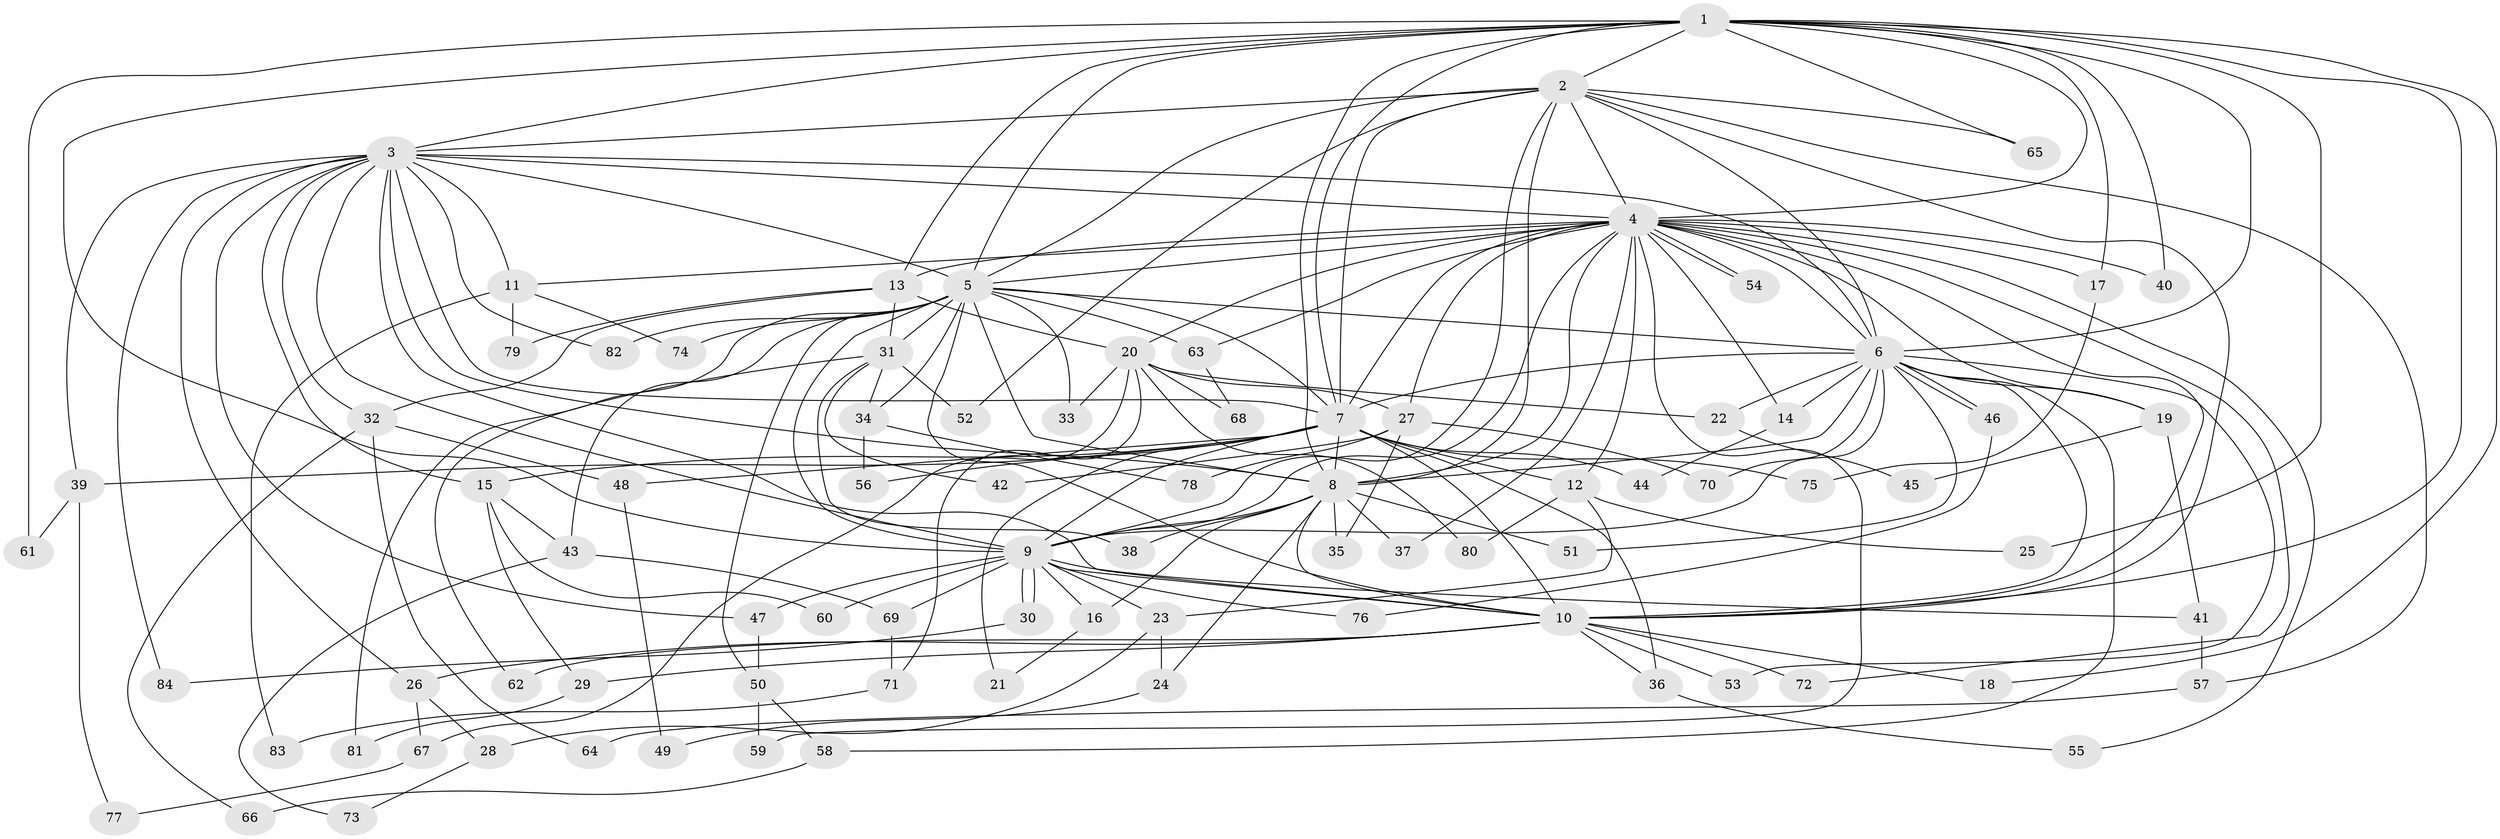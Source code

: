 // coarse degree distribution, {20: 0.01639344262295082, 18: 0.03278688524590164, 15: 0.01639344262295082, 14: 0.01639344262295082, 12: 0.03278688524590164, 22: 0.01639344262295082, 5: 0.04918032786885246, 6: 0.03278688524590164, 3: 0.26229508196721313, 7: 0.03278688524590164, 2: 0.4262295081967213, 4: 0.06557377049180328}
// Generated by graph-tools (version 1.1) at 2025/41/03/06/25 10:41:37]
// undirected, 84 vertices, 193 edges
graph export_dot {
graph [start="1"]
  node [color=gray90,style=filled];
  1;
  2;
  3;
  4;
  5;
  6;
  7;
  8;
  9;
  10;
  11;
  12;
  13;
  14;
  15;
  16;
  17;
  18;
  19;
  20;
  21;
  22;
  23;
  24;
  25;
  26;
  27;
  28;
  29;
  30;
  31;
  32;
  33;
  34;
  35;
  36;
  37;
  38;
  39;
  40;
  41;
  42;
  43;
  44;
  45;
  46;
  47;
  48;
  49;
  50;
  51;
  52;
  53;
  54;
  55;
  56;
  57;
  58;
  59;
  60;
  61;
  62;
  63;
  64;
  65;
  66;
  67;
  68;
  69;
  70;
  71;
  72;
  73;
  74;
  75;
  76;
  77;
  78;
  79;
  80;
  81;
  82;
  83;
  84;
  1 -- 2;
  1 -- 3;
  1 -- 4;
  1 -- 5;
  1 -- 6;
  1 -- 7;
  1 -- 8;
  1 -- 9;
  1 -- 10;
  1 -- 13;
  1 -- 17;
  1 -- 18;
  1 -- 25;
  1 -- 40;
  1 -- 61;
  1 -- 65;
  2 -- 3;
  2 -- 4;
  2 -- 5;
  2 -- 6;
  2 -- 7;
  2 -- 8;
  2 -- 9;
  2 -- 10;
  2 -- 52;
  2 -- 57;
  2 -- 65;
  3 -- 4;
  3 -- 5;
  3 -- 6;
  3 -- 7;
  3 -- 8;
  3 -- 9;
  3 -- 10;
  3 -- 11;
  3 -- 15;
  3 -- 26;
  3 -- 32;
  3 -- 39;
  3 -- 47;
  3 -- 82;
  3 -- 84;
  4 -- 5;
  4 -- 6;
  4 -- 7;
  4 -- 8;
  4 -- 9;
  4 -- 10;
  4 -- 11;
  4 -- 12;
  4 -- 13;
  4 -- 14;
  4 -- 17;
  4 -- 19;
  4 -- 20;
  4 -- 27;
  4 -- 37;
  4 -- 40;
  4 -- 54;
  4 -- 54;
  4 -- 55;
  4 -- 59;
  4 -- 63;
  4 -- 72;
  5 -- 6;
  5 -- 7;
  5 -- 8;
  5 -- 9;
  5 -- 10;
  5 -- 31;
  5 -- 33;
  5 -- 34;
  5 -- 43;
  5 -- 50;
  5 -- 63;
  5 -- 74;
  5 -- 81;
  5 -- 82;
  6 -- 7;
  6 -- 8;
  6 -- 9;
  6 -- 10;
  6 -- 14;
  6 -- 19;
  6 -- 22;
  6 -- 46;
  6 -- 46;
  6 -- 51;
  6 -- 53;
  6 -- 58;
  6 -- 70;
  7 -- 8;
  7 -- 9;
  7 -- 10;
  7 -- 12;
  7 -- 15;
  7 -- 21;
  7 -- 36;
  7 -- 39;
  7 -- 44;
  7 -- 48;
  7 -- 56;
  7 -- 75;
  8 -- 9;
  8 -- 10;
  8 -- 16;
  8 -- 24;
  8 -- 35;
  8 -- 37;
  8 -- 38;
  8 -- 51;
  9 -- 10;
  9 -- 16;
  9 -- 23;
  9 -- 30;
  9 -- 30;
  9 -- 41;
  9 -- 47;
  9 -- 60;
  9 -- 69;
  9 -- 76;
  10 -- 18;
  10 -- 26;
  10 -- 29;
  10 -- 36;
  10 -- 53;
  10 -- 62;
  10 -- 72;
  11 -- 74;
  11 -- 79;
  11 -- 83;
  12 -- 23;
  12 -- 25;
  12 -- 80;
  13 -- 20;
  13 -- 31;
  13 -- 32;
  13 -- 79;
  14 -- 44;
  15 -- 29;
  15 -- 43;
  15 -- 60;
  16 -- 21;
  17 -- 75;
  19 -- 41;
  19 -- 45;
  20 -- 22;
  20 -- 27;
  20 -- 33;
  20 -- 67;
  20 -- 68;
  20 -- 71;
  20 -- 80;
  22 -- 45;
  23 -- 24;
  23 -- 28;
  24 -- 49;
  26 -- 28;
  26 -- 67;
  27 -- 35;
  27 -- 42;
  27 -- 70;
  27 -- 78;
  28 -- 73;
  29 -- 81;
  30 -- 84;
  31 -- 34;
  31 -- 38;
  31 -- 42;
  31 -- 52;
  31 -- 62;
  32 -- 48;
  32 -- 64;
  32 -- 66;
  34 -- 56;
  34 -- 78;
  36 -- 55;
  39 -- 61;
  39 -- 77;
  41 -- 57;
  43 -- 69;
  43 -- 73;
  46 -- 76;
  47 -- 50;
  48 -- 49;
  50 -- 58;
  50 -- 59;
  57 -- 64;
  58 -- 66;
  63 -- 68;
  67 -- 77;
  69 -- 71;
  71 -- 83;
}
